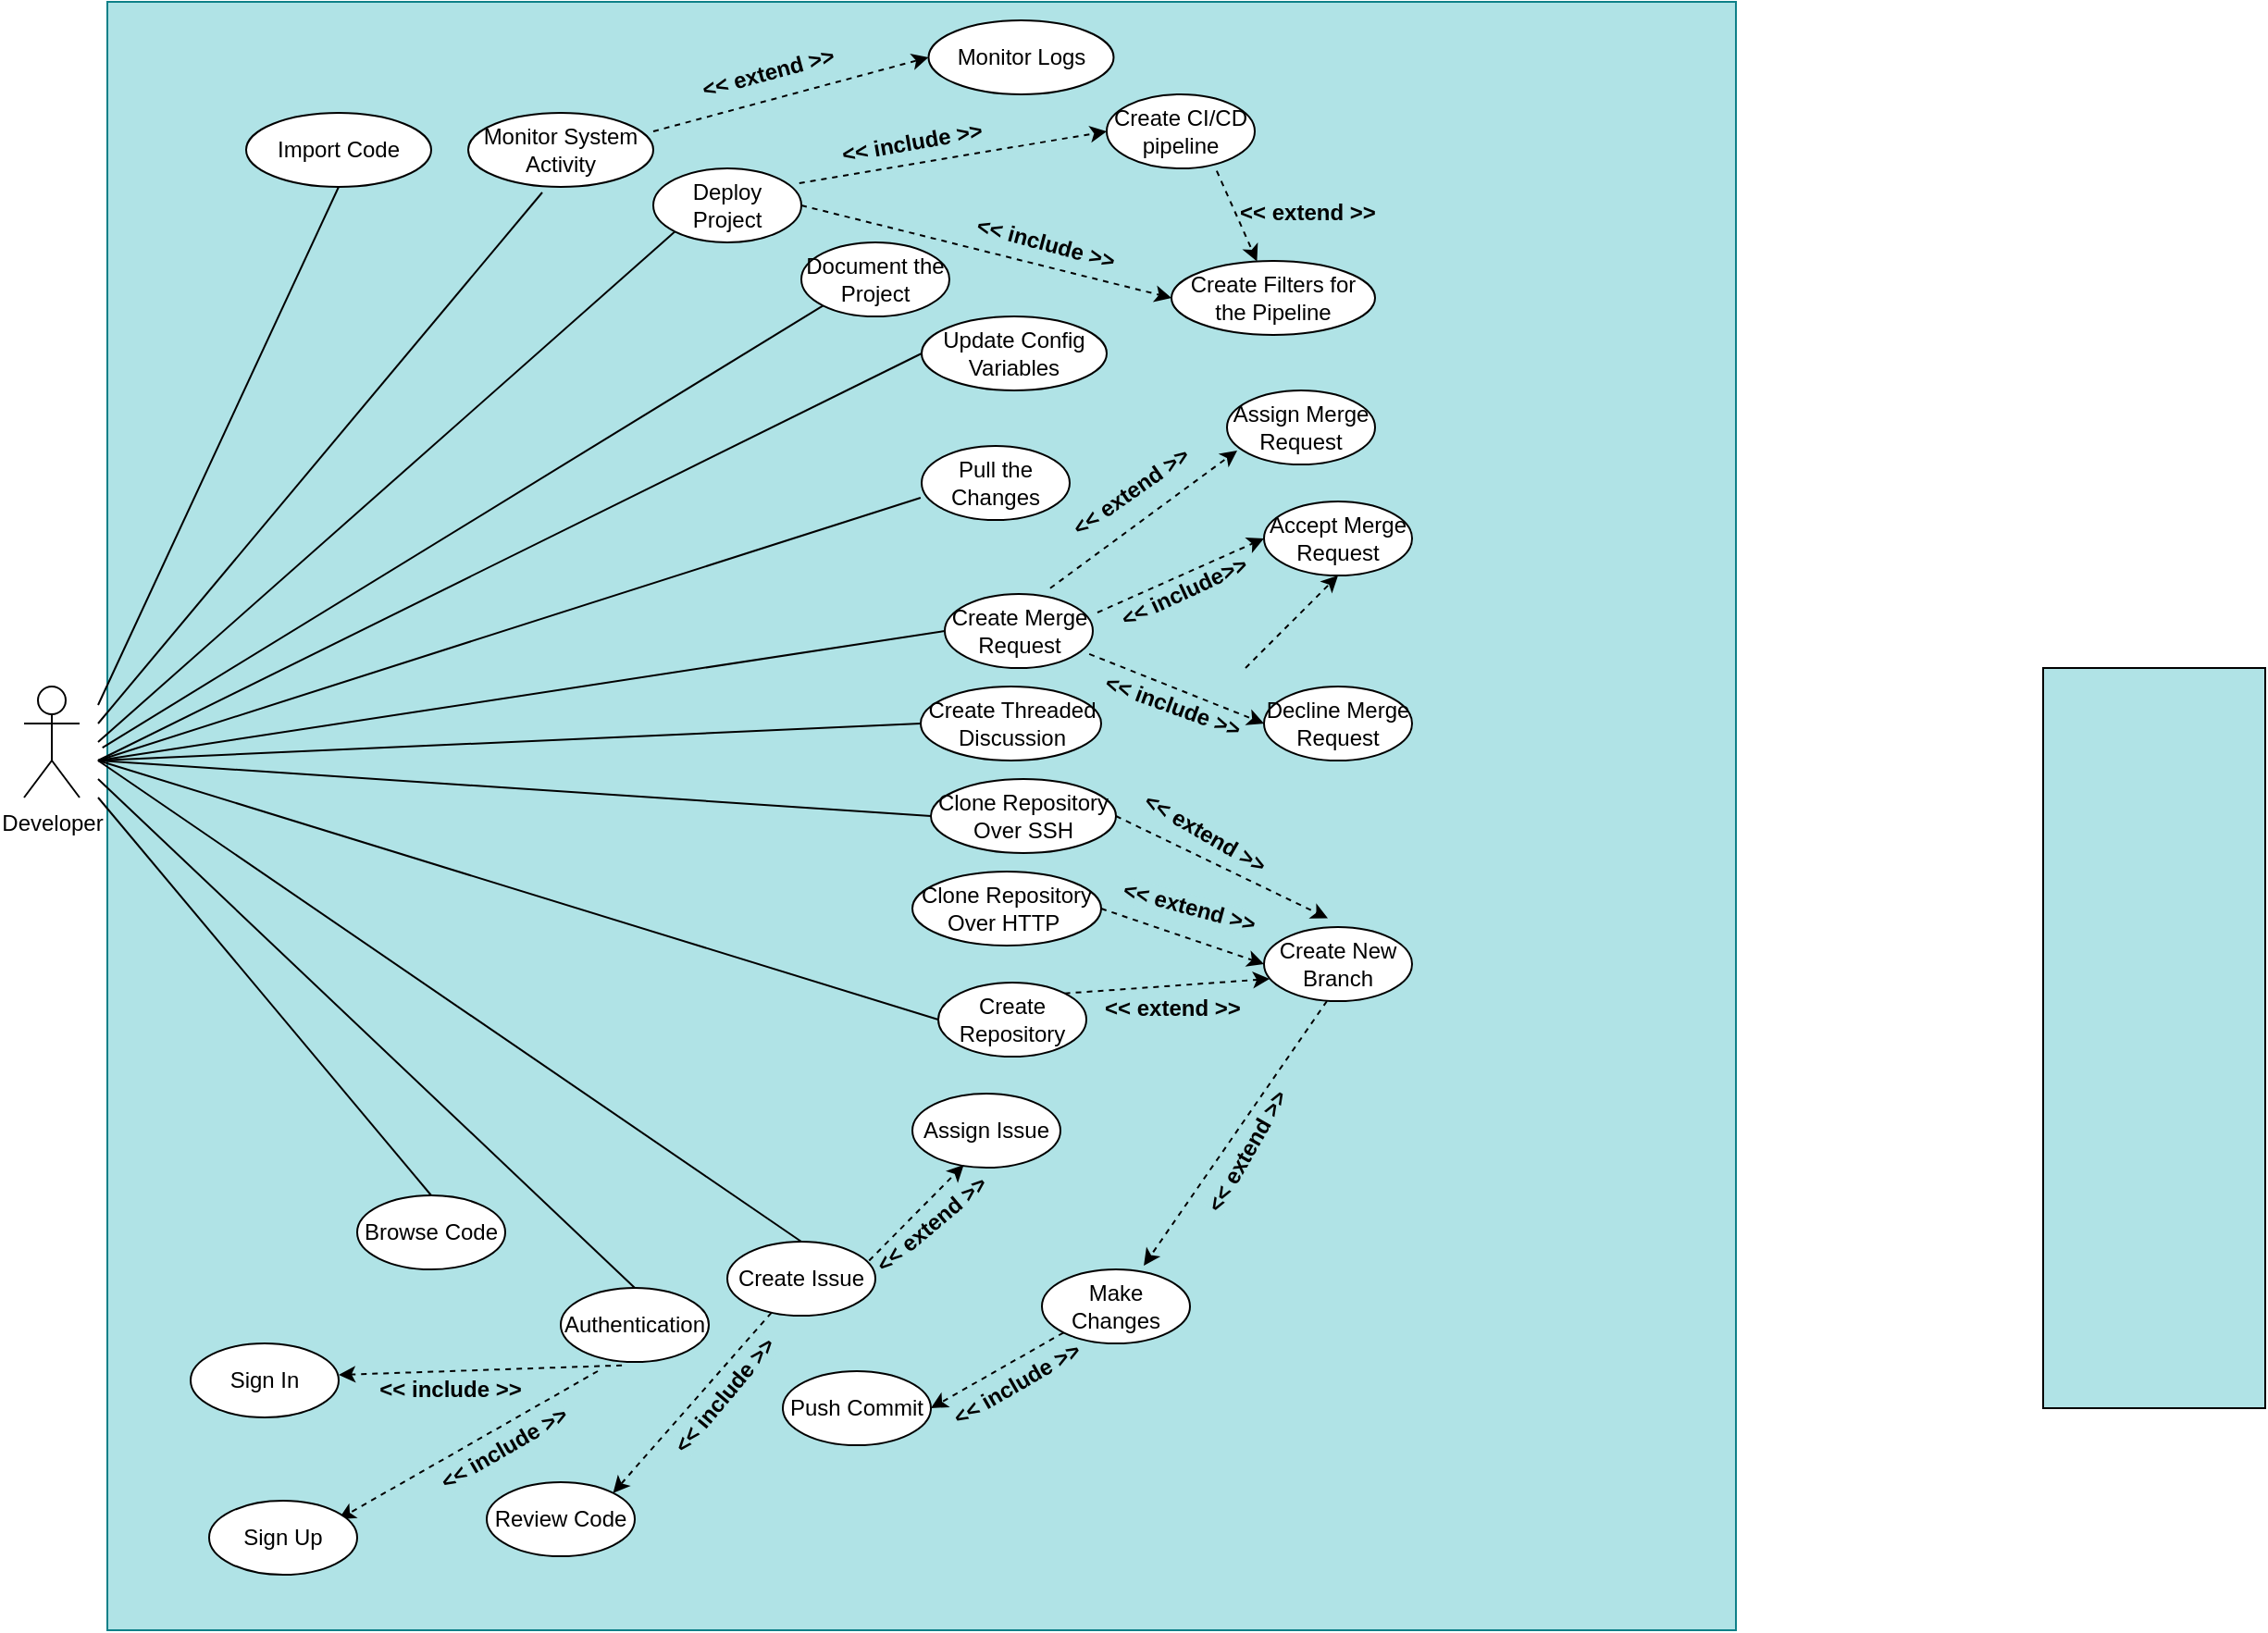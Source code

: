 <mxfile version="20.5.1" type="github">
  <diagram id="VSvfB5VmxPtInbA9w_Cp" name="Sayfa -1">
    <mxGraphModel dx="1778" dy="2152" grid="1" gridSize="10" guides="1" tooltips="1" connect="1" arrows="1" fold="1" page="1" pageScale="1" pageWidth="827" pageHeight="1169" math="0" shadow="0">
      <root>
        <mxCell id="0" />
        <mxCell id="1" parent="0" />
        <mxCell id="vzUBwOQx7DaprwdUXedA-1" value="Developer" style="shape=umlActor;verticalLabelPosition=bottom;verticalAlign=top;html=1;outlineConnect=0;" vertex="1" parent="1">
          <mxGeometry x="30" y="270" width="30" height="60" as="geometry" />
        </mxCell>
        <mxCell id="vzUBwOQx7DaprwdUXedA-42" value="&lt;br&gt;" style="whiteSpace=wrap;html=1;aspect=fixed;fillColor=#b0e3e6;strokeColor=#0e8088;" vertex="1" parent="1">
          <mxGeometry x="75" y="-100" width="880" height="880" as="geometry" />
        </mxCell>
        <mxCell id="vzUBwOQx7DaprwdUXedA-10" value="Authentication" style="ellipse;whiteSpace=wrap;html=1;" vertex="1" parent="1">
          <mxGeometry x="320" y="595" width="80" height="40" as="geometry" />
        </mxCell>
        <mxCell id="vzUBwOQx7DaprwdUXedA-97" style="rounded=0;orthogonalLoop=1;jettySize=auto;html=1;exitX=1;exitY=0;exitDx=0;exitDy=0;entryX=0.038;entryY=0.7;entryDx=0;entryDy=0;dashed=1;entryPerimeter=0;" edge="1" parent="1" source="vzUBwOQx7DaprwdUXedA-23" target="vzUBwOQx7DaprwdUXedA-31">
          <mxGeometry relative="1" as="geometry" />
        </mxCell>
        <mxCell id="vzUBwOQx7DaprwdUXedA-23" value="Create Repository" style="ellipse;whiteSpace=wrap;html=1;" vertex="1" parent="1">
          <mxGeometry x="524" y="430" width="80" height="40" as="geometry" />
        </mxCell>
        <mxCell id="vzUBwOQx7DaprwdUXedA-27" value="Deploy Project" style="ellipse;whiteSpace=wrap;html=1;" vertex="1" parent="1">
          <mxGeometry x="370" y="-10" width="80" height="40" as="geometry" />
        </mxCell>
        <mxCell id="vzUBwOQx7DaprwdUXedA-30" value="Push Commit" style="ellipse;whiteSpace=wrap;html=1;" vertex="1" parent="1">
          <mxGeometry x="440" y="640" width="80" height="40" as="geometry" />
        </mxCell>
        <mxCell id="vzUBwOQx7DaprwdUXedA-33" value="Create Threaded Discussion" style="ellipse;whiteSpace=wrap;html=1;" vertex="1" parent="1">
          <mxGeometry x="514.5" y="270" width="97.5" height="40" as="geometry" />
        </mxCell>
        <mxCell id="vzUBwOQx7DaprwdUXedA-31" value="Create New Branch" style="ellipse;whiteSpace=wrap;html=1;" vertex="1" parent="1">
          <mxGeometry x="700" y="400" width="80" height="40" as="geometry" />
        </mxCell>
        <mxCell id="vzUBwOQx7DaprwdUXedA-34" value="Review Code" style="ellipse;whiteSpace=wrap;html=1;" vertex="1" parent="1">
          <mxGeometry x="280" y="700" width="80" height="40" as="geometry" />
        </mxCell>
        <mxCell id="vzUBwOQx7DaprwdUXedA-37" value="Assign Merge Request" style="ellipse;whiteSpace=wrap;html=1;" vertex="1" parent="1">
          <mxGeometry x="680" y="110" width="80" height="40" as="geometry" />
        </mxCell>
        <mxCell id="vzUBwOQx7DaprwdUXedA-36" value="Monitor System Activity" style="ellipse;whiteSpace=wrap;html=1;" vertex="1" parent="1">
          <mxGeometry x="270" y="-40" width="100" height="40" as="geometry" />
        </mxCell>
        <mxCell id="vzUBwOQx7DaprwdUXedA-38" value="Update Config Variables" style="ellipse;whiteSpace=wrap;html=1;" vertex="1" parent="1">
          <mxGeometry x="515" y="70" width="100" height="40" as="geometry" />
        </mxCell>
        <mxCell id="vzUBwOQx7DaprwdUXedA-44" value="Create Merge Request" style="ellipse;whiteSpace=wrap;html=1;" vertex="1" parent="1">
          <mxGeometry x="527.5" y="220" width="80" height="40" as="geometry" />
        </mxCell>
        <mxCell id="vzUBwOQx7DaprwdUXedA-45" value="Create Issue" style="ellipse;whiteSpace=wrap;html=1;" vertex="1" parent="1">
          <mxGeometry x="410" y="570" width="80" height="40" as="geometry" />
        </mxCell>
        <mxCell id="vzUBwOQx7DaprwdUXedA-46" value="Assign Issue" style="ellipse;whiteSpace=wrap;html=1;" vertex="1" parent="1">
          <mxGeometry x="510" y="490" width="80" height="40" as="geometry" />
        </mxCell>
        <mxCell id="vzUBwOQx7DaprwdUXedA-47" value="Clone Repository Over SSH" style="ellipse;whiteSpace=wrap;html=1;" vertex="1" parent="1">
          <mxGeometry x="520" y="320" width="100" height="40" as="geometry" />
        </mxCell>
        <mxCell id="vzUBwOQx7DaprwdUXedA-49" value="Pull the Changes" style="ellipse;whiteSpace=wrap;html=1;" vertex="1" parent="1">
          <mxGeometry x="515" y="140" width="80" height="40" as="geometry" />
        </mxCell>
        <mxCell id="vzUBwOQx7DaprwdUXedA-52" value="Document the Project" style="ellipse;whiteSpace=wrap;html=1;" vertex="1" parent="1">
          <mxGeometry x="450" y="30" width="80" height="40" as="geometry" />
        </mxCell>
        <mxCell id="vzUBwOQx7DaprwdUXedA-53" value="Create CI/CD pipeline" style="ellipse;whiteSpace=wrap;html=1;" vertex="1" parent="1">
          <mxGeometry x="615" y="-50" width="80" height="40" as="geometry" />
        </mxCell>
        <mxCell id="vzUBwOQx7DaprwdUXedA-54" value="Browse Code" style="ellipse;whiteSpace=wrap;html=1;" vertex="1" parent="1">
          <mxGeometry x="210" y="545" width="80" height="40" as="geometry" />
        </mxCell>
        <mxCell id="vzUBwOQx7DaprwdUXedA-58" value="" style="endArrow=none;html=1;rounded=0;entryX=0.4;entryY=1.075;entryDx=0;entryDy=0;entryPerimeter=0;" edge="1" parent="1" target="vzUBwOQx7DaprwdUXedA-36">
          <mxGeometry width="50" height="50" relative="1" as="geometry">
            <mxPoint x="70" y="290" as="sourcePoint" />
            <mxPoint x="430" y="270" as="targetPoint" />
          </mxGeometry>
        </mxCell>
        <mxCell id="vzUBwOQx7DaprwdUXedA-66" value="" style="endArrow=none;html=1;rounded=0;entryX=0;entryY=0.5;entryDx=0;entryDy=0;" edge="1" parent="1" target="vzUBwOQx7DaprwdUXedA-38">
          <mxGeometry width="50" height="50" relative="1" as="geometry">
            <mxPoint x="70" y="310" as="sourcePoint" />
            <mxPoint x="280" y="230" as="targetPoint" />
          </mxGeometry>
        </mxCell>
        <mxCell id="vzUBwOQx7DaprwdUXedA-70" value="" style="endArrow=none;html=1;rounded=0;entryX=0;entryY=0.5;entryDx=0;entryDy=0;" edge="1" parent="1" target="vzUBwOQx7DaprwdUXedA-44">
          <mxGeometry width="50" height="50" relative="1" as="geometry">
            <mxPoint x="70" y="310" as="sourcePoint" />
            <mxPoint x="450" y="310" as="targetPoint" />
          </mxGeometry>
        </mxCell>
        <mxCell id="vzUBwOQx7DaprwdUXedA-71" value="" style="endArrow=none;html=1;rounded=0;entryX=0;entryY=0.5;entryDx=0;entryDy=0;" edge="1" parent="1" target="vzUBwOQx7DaprwdUXedA-33">
          <mxGeometry width="50" height="50" relative="1" as="geometry">
            <mxPoint x="70" y="310" as="sourcePoint" />
            <mxPoint x="280" y="360" as="targetPoint" />
          </mxGeometry>
        </mxCell>
        <mxCell id="vzUBwOQx7DaprwdUXedA-74" value="" style="endArrow=none;html=1;rounded=0;entryX=0;entryY=0.5;entryDx=0;entryDy=0;" edge="1" parent="1" target="vzUBwOQx7DaprwdUXedA-47">
          <mxGeometry width="50" height="50" relative="1" as="geometry">
            <mxPoint x="70" y="310" as="sourcePoint" />
            <mxPoint x="240" y="430" as="targetPoint" />
          </mxGeometry>
        </mxCell>
        <mxCell id="vzUBwOQx7DaprwdUXedA-75" value="" style="endArrow=none;html=1;rounded=0;entryX=0;entryY=0.5;entryDx=0;entryDy=0;" edge="1" parent="1" target="vzUBwOQx7DaprwdUXedA-23">
          <mxGeometry width="50" height="50" relative="1" as="geometry">
            <mxPoint x="70" y="310" as="sourcePoint" />
            <mxPoint x="240" y="430" as="targetPoint" />
          </mxGeometry>
        </mxCell>
        <mxCell id="vzUBwOQx7DaprwdUXedA-76" value="" style="endArrow=none;html=1;rounded=0;entryX=0;entryY=1;entryDx=0;entryDy=0;" edge="1" parent="1" target="vzUBwOQx7DaprwdUXedA-27">
          <mxGeometry width="50" height="50" relative="1" as="geometry">
            <mxPoint x="70" y="300" as="sourcePoint" />
            <mxPoint x="230" y="430" as="targetPoint" />
          </mxGeometry>
        </mxCell>
        <mxCell id="vzUBwOQx7DaprwdUXedA-80" value="" style="endArrow=none;html=1;rounded=0;entryX=0.5;entryY=0;entryDx=0;entryDy=0;" edge="1" parent="1" target="vzUBwOQx7DaprwdUXedA-10">
          <mxGeometry width="50" height="50" relative="1" as="geometry">
            <mxPoint x="70" y="320" as="sourcePoint" />
            <mxPoint x="250" y="500" as="targetPoint" />
          </mxGeometry>
        </mxCell>
        <mxCell id="vzUBwOQx7DaprwdUXedA-81" value="" style="endArrow=none;html=1;rounded=0;entryX=0.5;entryY=0;entryDx=0;entryDy=0;" edge="1" parent="1" target="vzUBwOQx7DaprwdUXedA-45">
          <mxGeometry width="50" height="50" relative="1" as="geometry">
            <mxPoint x="70" y="310" as="sourcePoint" />
            <mxPoint x="100" y="430" as="targetPoint" />
          </mxGeometry>
        </mxCell>
        <mxCell id="vzUBwOQx7DaprwdUXedA-82" value="" style="endArrow=none;html=1;rounded=0;entryX=0;entryY=1;entryDx=0;entryDy=0;exitX=-0.003;exitY=0.458;exitDx=0;exitDy=0;exitPerimeter=0;" edge="1" parent="1" source="vzUBwOQx7DaprwdUXedA-42" target="vzUBwOQx7DaprwdUXedA-52">
          <mxGeometry width="50" height="50" relative="1" as="geometry">
            <mxPoint x="80" y="310" as="sourcePoint" />
            <mxPoint x="480" y="40" as="targetPoint" />
          </mxGeometry>
        </mxCell>
        <mxCell id="vzUBwOQx7DaprwdUXedA-83" value="" style="endArrow=none;html=1;rounded=0;entryX=0.5;entryY=0;entryDx=0;entryDy=0;" edge="1" parent="1" target="vzUBwOQx7DaprwdUXedA-54">
          <mxGeometry width="50" height="50" relative="1" as="geometry">
            <mxPoint x="70" y="330" as="sourcePoint" />
            <mxPoint x="80" y="470" as="targetPoint" />
          </mxGeometry>
        </mxCell>
        <mxCell id="vzUBwOQx7DaprwdUXedA-85" value="Sign In" style="ellipse;whiteSpace=wrap;html=1;" vertex="1" parent="1">
          <mxGeometry x="120" y="625" width="80" height="40" as="geometry" />
        </mxCell>
        <mxCell id="vzUBwOQx7DaprwdUXedA-86" value="" style="endArrow=classic;html=1;rounded=0;dashed=1;exitX=0.413;exitY=1.047;exitDx=0;exitDy=0;exitPerimeter=0;" edge="1" parent="1" source="vzUBwOQx7DaprwdUXedA-10">
          <mxGeometry width="50" height="50" relative="1" as="geometry">
            <mxPoint x="280" y="740" as="sourcePoint" />
            <mxPoint x="200" y="642" as="targetPoint" />
          </mxGeometry>
        </mxCell>
        <mxCell id="vzUBwOQx7DaprwdUXedA-87" value="&lt;b&gt;&amp;lt;&amp;lt; include &amp;gt;&amp;gt;&lt;/b&gt;" style="text;html=1;align=center;verticalAlign=middle;resizable=0;points=[];autosize=1;strokeColor=none;fillColor=none;" vertex="1" parent="1">
          <mxGeometry x="210" y="635" width="100" height="30" as="geometry" />
        </mxCell>
        <mxCell id="vzUBwOQx7DaprwdUXedA-90" value="" style="endArrow=classic;html=1;rounded=0;dashed=1;" edge="1" parent="1">
          <mxGeometry width="50" height="50" relative="1" as="geometry">
            <mxPoint x="340" y="640" as="sourcePoint" />
            <mxPoint x="200" y="720" as="targetPoint" />
          </mxGeometry>
        </mxCell>
        <mxCell id="vzUBwOQx7DaprwdUXedA-91" value="&lt;span style=&quot;color: rgb(0, 0, 0); font-family: Helvetica; font-size: 12px; font-style: normal; font-variant-ligatures: normal; font-variant-caps: normal; letter-spacing: normal; orphans: 2; text-align: center; text-indent: 0px; text-transform: none; widows: 2; word-spacing: 0px; -webkit-text-stroke-width: 0px; text-decoration-thickness: initial; text-decoration-style: initial; text-decoration-color: initial; float: none; background-color: rgb(176, 227, 230); display: inline !important;&quot;&gt;&lt;b&gt;&amp;lt;&amp;lt; include &amp;gt;&amp;gt;&lt;/b&gt;&lt;/span&gt;" style="text;whiteSpace=wrap;html=1;rotation=-30;" vertex="1" parent="1">
          <mxGeometry x="250" y="660" width="110" height="40" as="geometry" />
        </mxCell>
        <mxCell id="vzUBwOQx7DaprwdUXedA-92" value="Sign Up" style="ellipse;whiteSpace=wrap;html=1;" vertex="1" parent="1">
          <mxGeometry x="130" y="710" width="80" height="40" as="geometry" />
        </mxCell>
        <mxCell id="vzUBwOQx7DaprwdUXedA-98" value="&lt;span style=&quot;color: rgb(0, 0, 0); font-family: Helvetica; font-size: 12px; font-style: normal; font-variant-ligatures: normal; font-variant-caps: normal; letter-spacing: normal; orphans: 2; text-align: center; text-indent: 0px; text-transform: none; widows: 2; word-spacing: 0px; -webkit-text-stroke-width: 0px; text-decoration-thickness: initial; text-decoration-style: initial; text-decoration-color: initial; float: none; background-color: rgb(176, 227, 230); display: inline !important;&quot;&gt;&lt;b&gt;&amp;lt;&amp;lt; extend &amp;gt;&amp;gt;&lt;/b&gt;&lt;/span&gt;" style="text;whiteSpace=wrap;html=1;rotation=15;" vertex="1" parent="1">
          <mxGeometry x="618.75" y="380" width="112.5" height="40" as="geometry" />
        </mxCell>
        <mxCell id="vzUBwOQx7DaprwdUXedA-99" value="Clone Repository Over HTTP&amp;nbsp;" style="ellipse;whiteSpace=wrap;html=1;" vertex="1" parent="1">
          <mxGeometry x="510" y="370" width="102" height="40" as="geometry" />
        </mxCell>
        <mxCell id="vzUBwOQx7DaprwdUXedA-105" style="rounded=0;orthogonalLoop=1;jettySize=auto;html=1;exitX=1;exitY=0.5;exitDx=0;exitDy=0;entryX=0;entryY=0.5;entryDx=0;entryDy=0;dashed=1;" edge="1" parent="1" source="vzUBwOQx7DaprwdUXedA-99" target="vzUBwOQx7DaprwdUXedA-31">
          <mxGeometry relative="1" as="geometry">
            <mxPoint x="605.784" y="545.858" as="sourcePoint" />
            <mxPoint x="720" y="490" as="targetPoint" />
          </mxGeometry>
        </mxCell>
        <mxCell id="vzUBwOQx7DaprwdUXedA-107" value="&lt;span style=&quot;color: rgb(0, 0, 0); font-family: Helvetica; font-size: 12px; font-style: normal; font-variant-ligatures: normal; font-variant-caps: normal; letter-spacing: normal; orphans: 2; text-align: center; text-indent: 0px; text-transform: none; widows: 2; word-spacing: 0px; -webkit-text-stroke-width: 0px; text-decoration-thickness: initial; text-decoration-style: initial; text-decoration-color: initial; float: none; background-color: rgb(176, 227, 230); display: inline !important;&quot;&gt;&lt;b&gt;&amp;lt;&amp;lt; extend &amp;gt;&amp;gt;&lt;/b&gt;&lt;/span&gt;" style="text;whiteSpace=wrap;html=1;rotation=0;" vertex="1" parent="1">
          <mxGeometry x="612" y="430" width="100" height="40" as="geometry" />
        </mxCell>
        <mxCell id="vzUBwOQx7DaprwdUXedA-111" style="rounded=0;orthogonalLoop=1;jettySize=auto;html=1;exitX=0.425;exitY=1;exitDx=0;exitDy=0;dashed=1;exitPerimeter=0;entryX=0.688;entryY=-0.05;entryDx=0;entryDy=0;entryPerimeter=0;" edge="1" parent="1" source="vzUBwOQx7DaprwdUXedA-31" target="vzUBwOQx7DaprwdUXedA-112">
          <mxGeometry relative="1" as="geometry">
            <mxPoint x="605.784" y="545.858" as="sourcePoint" />
            <mxPoint x="750" y="560" as="targetPoint" />
          </mxGeometry>
        </mxCell>
        <mxCell id="vzUBwOQx7DaprwdUXedA-112" value="Make Changes" style="ellipse;whiteSpace=wrap;html=1;" vertex="1" parent="1">
          <mxGeometry x="580" y="585" width="80" height="40" as="geometry" />
        </mxCell>
        <mxCell id="vzUBwOQx7DaprwdUXedA-113" value="&lt;span style=&quot;color: rgb(0, 0, 0); font-family: Helvetica; font-size: 12px; font-style: normal; font-variant-ligatures: normal; font-variant-caps: normal; letter-spacing: normal; orphans: 2; text-align: center; text-indent: 0px; text-transform: none; widows: 2; word-spacing: 0px; -webkit-text-stroke-width: 0px; text-decoration-thickness: initial; text-decoration-style: initial; text-decoration-color: initial; float: none; background-color: rgb(176, 227, 230); display: inline !important;&quot;&gt;&lt;b&gt;&amp;lt;&amp;lt; extend &amp;gt;&amp;gt;&lt;/b&gt;&lt;/span&gt;" style="text;whiteSpace=wrap;html=1;rotation=-60;" vertex="1" parent="1">
          <mxGeometry x="650" y="490" width="110" height="40" as="geometry" />
        </mxCell>
        <mxCell id="vzUBwOQx7DaprwdUXedA-115" value="" style="endArrow=classic;html=1;rounded=0;dashed=1;exitX=0;exitY=1;exitDx=0;exitDy=0;entryX=1;entryY=0.5;entryDx=0;entryDy=0;" edge="1" parent="1" source="vzUBwOQx7DaprwdUXedA-112" target="vzUBwOQx7DaprwdUXedA-30">
          <mxGeometry width="50" height="50" relative="1" as="geometry">
            <mxPoint x="630" y="780" as="sourcePoint" />
            <mxPoint x="580" y="840" as="targetPoint" />
          </mxGeometry>
        </mxCell>
        <mxCell id="vzUBwOQx7DaprwdUXedA-118" value="&lt;span style=&quot;color: rgb(0, 0, 0); font-family: Helvetica; font-size: 12px; font-style: normal; font-variant-ligatures: normal; font-variant-caps: normal; letter-spacing: normal; orphans: 2; text-align: center; text-indent: 0px; text-transform: none; widows: 2; word-spacing: 0px; -webkit-text-stroke-width: 0px; text-decoration-thickness: initial; text-decoration-style: initial; text-decoration-color: initial; float: none; background-color: rgb(176, 227, 230); display: inline !important;&quot;&gt;&lt;b&gt;&amp;lt;&amp;lt; include &amp;gt;&amp;gt;&lt;/b&gt;&lt;/span&gt;" style="text;whiteSpace=wrap;html=1;rotation=-30;" vertex="1" parent="1">
          <mxGeometry x="527.5" y="625" width="110" height="40" as="geometry" />
        </mxCell>
        <mxCell id="vzUBwOQx7DaprwdUXedA-120" value="" style="endArrow=none;html=1;rounded=0;entryX=-0.007;entryY=0.7;entryDx=0;entryDy=0;entryPerimeter=0;" edge="1" parent="1" target="vzUBwOQx7DaprwdUXedA-49">
          <mxGeometry width="50" height="50" relative="1" as="geometry">
            <mxPoint x="70" y="310" as="sourcePoint" />
            <mxPoint x="520" y="140" as="targetPoint" />
          </mxGeometry>
        </mxCell>
        <mxCell id="vzUBwOQx7DaprwdUXedA-121" value="" style="endArrow=classic;html=1;rounded=0;entryX=1;entryY=0;entryDx=0;entryDy=0;exitX=1;exitY=0.5;exitDx=0;exitDy=0;dashed=1;" edge="1" parent="1" source="vzUBwOQx7DaprwdUXedA-47" target="vzUBwOQx7DaprwdUXedA-98">
          <mxGeometry width="50" height="50" relative="1" as="geometry">
            <mxPoint x="660" y="370" as="sourcePoint" />
            <mxPoint x="710" y="320" as="targetPoint" />
          </mxGeometry>
        </mxCell>
        <mxCell id="vzUBwOQx7DaprwdUXedA-122" value="&lt;span style=&quot;color: rgb(0, 0, 0); font-family: Helvetica; font-size: 12px; font-style: normal; font-variant-ligatures: normal; font-variant-caps: normal; letter-spacing: normal; orphans: 2; text-align: center; text-indent: 0px; text-transform: none; widows: 2; word-spacing: 0px; -webkit-text-stroke-width: 0px; text-decoration-thickness: initial; text-decoration-style: initial; text-decoration-color: initial; float: none; display: inline !important;&quot;&gt;&lt;b style=&quot;&quot;&gt;&amp;lt;&amp;lt; extend &amp;gt;&amp;gt;&lt;/b&gt;&lt;/span&gt;" style="text;whiteSpace=wrap;html=1;rotation=30;" vertex="1" parent="1">
          <mxGeometry x="625" y="340" width="100" height="40" as="geometry" />
        </mxCell>
        <mxCell id="vzUBwOQx7DaprwdUXedA-123" value="" style="endArrow=classic;html=1;rounded=0;dashed=1;entryX=1;entryY=0;entryDx=0;entryDy=0;" edge="1" parent="1" source="vzUBwOQx7DaprwdUXedA-45" target="vzUBwOQx7DaprwdUXedA-34">
          <mxGeometry width="50" height="50" relative="1" as="geometry">
            <mxPoint x="380" y="500" as="sourcePoint" />
            <mxPoint x="430" y="450" as="targetPoint" />
          </mxGeometry>
        </mxCell>
        <mxCell id="vzUBwOQx7DaprwdUXedA-124" value="&lt;span style=&quot;color: rgb(0, 0, 0); font-family: Helvetica; font-size: 12px; font-style: normal; font-variant-ligatures: normal; font-variant-caps: normal; letter-spacing: normal; orphans: 2; text-align: center; text-indent: 0px; text-transform: none; widows: 2; word-spacing: 0px; -webkit-text-stroke-width: 0px; text-decoration-thickness: initial; text-decoration-style: initial; text-decoration-color: initial; float: none; background-color: rgb(176, 227, 230); display: inline !important;&quot;&gt;&lt;b&gt;&amp;lt;&amp;lt; include &amp;gt;&amp;gt;&lt;/b&gt;&lt;/span&gt;" style="text;whiteSpace=wrap;html=1;rotation=-50;" vertex="1" parent="1">
          <mxGeometry x="365" y="625" width="115" height="35" as="geometry" />
        </mxCell>
        <mxCell id="vzUBwOQx7DaprwdUXedA-125" value="" style="endArrow=classic;html=1;rounded=0;dashed=1;" edge="1" parent="1">
          <mxGeometry width="50" height="50" relative="1" as="geometry">
            <mxPoint x="610" y="230" as="sourcePoint" />
            <mxPoint x="700" y="190" as="targetPoint" />
          </mxGeometry>
        </mxCell>
        <mxCell id="vzUBwOQx7DaprwdUXedA-126" value="" style="endArrow=classic;html=1;rounded=0;dashed=1;exitX=0.976;exitY=0.811;exitDx=0;exitDy=0;exitPerimeter=0;" edge="1" parent="1" source="vzUBwOQx7DaprwdUXedA-44">
          <mxGeometry width="50" height="50" relative="1" as="geometry">
            <mxPoint x="630" y="310" as="sourcePoint" />
            <mxPoint x="700" y="290" as="targetPoint" />
          </mxGeometry>
        </mxCell>
        <mxCell id="vzUBwOQx7DaprwdUXedA-127" value="Accept Merge Request" style="ellipse;whiteSpace=wrap;html=1;" vertex="1" parent="1">
          <mxGeometry x="700" y="170" width="80" height="40" as="geometry" />
        </mxCell>
        <mxCell id="vzUBwOQx7DaprwdUXedA-128" value="Decline Merge Request" style="ellipse;whiteSpace=wrap;html=1;" vertex="1" parent="1">
          <mxGeometry x="700" y="270" width="80" height="40" as="geometry" />
        </mxCell>
        <mxCell id="vzUBwOQx7DaprwdUXedA-129" value="&lt;span style=&quot;color: rgb(0, 0, 0); font-family: Helvetica; font-size: 12px; font-style: normal; font-variant-ligatures: normal; font-variant-caps: normal; letter-spacing: normal; orphans: 2; text-align: center; text-indent: 0px; text-transform: none; widows: 2; word-spacing: 0px; -webkit-text-stroke-width: 0px; text-decoration-thickness: initial; text-decoration-style: initial; text-decoration-color: initial; float: none; display: inline !important;&quot;&gt;&lt;b&gt;&amp;lt;&amp;lt; include&amp;gt;&amp;gt;&lt;/b&gt;&lt;/span&gt;" style="text;whiteSpace=wrap;html=1;rotation=-25;" vertex="1" parent="1">
          <mxGeometry x="619.06" y="195.77" width="120" height="40" as="geometry" />
        </mxCell>
        <mxCell id="vzUBwOQx7DaprwdUXedA-131" value="&lt;span style=&quot;color: rgb(0, 0, 0); font-family: Helvetica; font-size: 12px; font-style: normal; font-variant-ligatures: normal; font-variant-caps: normal; letter-spacing: normal; orphans: 2; text-align: center; text-indent: 0px; text-transform: none; widows: 2; word-spacing: 0px; -webkit-text-stroke-width: 0px; text-decoration-thickness: initial; text-decoration-style: initial; text-decoration-color: initial; float: none; display: inline !important;&quot;&gt;&lt;b&gt;&amp;lt;&amp;lt; include &amp;gt;&amp;gt;&lt;/b&gt;&lt;/span&gt;" style="text;whiteSpace=wrap;html=1;rotation=20;" vertex="1" parent="1">
          <mxGeometry x="607.5" y="270" width="100" height="40" as="geometry" />
        </mxCell>
        <mxCell id="vzUBwOQx7DaprwdUXedA-137" value="" style="endArrow=classic;html=1;rounded=0;dashed=1;entryX=0.347;entryY=0.964;entryDx=0;entryDy=0;entryPerimeter=0;exitX=0.958;exitY=0.256;exitDx=0;exitDy=0;exitPerimeter=0;" edge="1" parent="1" source="vzUBwOQx7DaprwdUXedA-45" target="vzUBwOQx7DaprwdUXedA-46">
          <mxGeometry width="50" height="50" relative="1" as="geometry">
            <mxPoint x="490" y="600" as="sourcePoint" />
            <mxPoint x="540" y="550" as="targetPoint" />
          </mxGeometry>
        </mxCell>
        <mxCell id="vzUBwOQx7DaprwdUXedA-138" value="&lt;b style=&quot;color: rgb(0, 0, 0); font-family: Helvetica; font-size: 12px; font-style: normal; font-variant-ligatures: normal; font-variant-caps: normal; letter-spacing: normal; orphans: 2; text-align: center; text-indent: 0px; text-transform: none; widows: 2; word-spacing: 0px; -webkit-text-stroke-width: 0px; text-decoration-thickness: initial; text-decoration-style: initial; text-decoration-color: initial;&quot;&gt;&amp;lt;&amp;lt; extend &amp;gt;&amp;gt;&lt;/b&gt;" style="text;whiteSpace=wrap;html=1;rotation=-40;" vertex="1" parent="1">
          <mxGeometry x="480" y="535.5" width="110" height="34.5" as="geometry" />
        </mxCell>
        <mxCell id="vzUBwOQx7DaprwdUXedA-140" value="" style="endArrow=classic;html=1;rounded=0;dashed=1;exitX=0.712;exitY=-0.078;exitDx=0;exitDy=0;entryX=0.069;entryY=0.811;entryDx=0;entryDy=0;entryPerimeter=0;exitPerimeter=0;" edge="1" parent="1" source="vzUBwOQx7DaprwdUXedA-44" target="vzUBwOQx7DaprwdUXedA-37">
          <mxGeometry width="50" height="50" relative="1" as="geometry">
            <mxPoint x="580" y="210" as="sourcePoint" />
            <mxPoint x="630" y="160" as="targetPoint" />
          </mxGeometry>
        </mxCell>
        <mxCell id="vzUBwOQx7DaprwdUXedA-141" value="&lt;b style=&quot;color: rgb(0, 0, 0); font-family: Helvetica; font-size: 12px; font-style: normal; font-variant-ligatures: normal; font-variant-caps: normal; letter-spacing: normal; orphans: 2; text-align: center; text-indent: 0px; text-transform: none; widows: 2; word-spacing: 0px; -webkit-text-stroke-width: 0px; text-decoration-thickness: initial; text-decoration-style: initial; text-decoration-color: initial;&quot;&gt;&amp;lt;&amp;lt; extend &amp;gt;&amp;gt;&lt;/b&gt;" style="text;whiteSpace=wrap;html=1;rotation=-35;" vertex="1" parent="1">
          <mxGeometry x="590" y="140" width="110" height="40" as="geometry" />
        </mxCell>
        <mxCell id="vzUBwOQx7DaprwdUXedA-144" value="" style="endArrow=classic;html=1;rounded=0;dashed=1;exitX=0.986;exitY=0.2;exitDx=0;exitDy=0;exitPerimeter=0;entryX=0;entryY=0.5;entryDx=0;entryDy=0;" edge="1" parent="1" source="vzUBwOQx7DaprwdUXedA-27" target="vzUBwOQx7DaprwdUXedA-53">
          <mxGeometry width="50" height="50" relative="1" as="geometry">
            <mxPoint x="460" y="10" as="sourcePoint" />
            <mxPoint x="510" y="-30" as="targetPoint" />
          </mxGeometry>
        </mxCell>
        <mxCell id="vzUBwOQx7DaprwdUXedA-145" value="" style="endArrow=classic;html=1;rounded=0;dashed=1;entryX=0;entryY=0.5;entryDx=0;entryDy=0;exitX=1;exitY=0.5;exitDx=0;exitDy=0;" edge="1" parent="1" source="vzUBwOQx7DaprwdUXedA-27" target="vzUBwOQx7DaprwdUXedA-146">
          <mxGeometry width="50" height="50" relative="1" as="geometry">
            <mxPoint x="600" y="60" as="sourcePoint" />
            <mxPoint x="650" y="10" as="targetPoint" />
          </mxGeometry>
        </mxCell>
        <mxCell id="vzUBwOQx7DaprwdUXedA-146" value="Create Filters for the Pipeline" style="ellipse;whiteSpace=wrap;html=1;" vertex="1" parent="1">
          <mxGeometry x="650" y="40" width="110" height="40" as="geometry" />
        </mxCell>
        <mxCell id="vzUBwOQx7DaprwdUXedA-147" value="&lt;b style=&quot;color: rgb(0, 0, 0); font-family: Helvetica; font-size: 12px; font-style: normal; font-variant-ligatures: normal; font-variant-caps: normal; letter-spacing: normal; orphans: 2; text-align: center; text-indent: 0px; text-transform: none; widows: 2; word-spacing: 0px; -webkit-text-stroke-width: 0px; text-decoration-thickness: initial; text-decoration-style: initial; text-decoration-color: initial;&quot;&gt;&amp;lt;&amp;lt; include &amp;gt;&amp;gt;&lt;/b&gt;" style="text;whiteSpace=wrap;html=1;rotation=-10;" vertex="1" parent="1">
          <mxGeometry x="470" y="-40" width="110" height="40" as="geometry" />
        </mxCell>
        <mxCell id="vzUBwOQx7DaprwdUXedA-152" value="" style="endArrow=classic;html=1;rounded=0;dashed=1;exitX=0.743;exitY=1.033;exitDx=0;exitDy=0;exitPerimeter=0;" edge="1" parent="1" source="vzUBwOQx7DaprwdUXedA-53" target="vzUBwOQx7DaprwdUXedA-146">
          <mxGeometry width="50" height="50" relative="1" as="geometry">
            <mxPoint x="780" y="60" as="sourcePoint" />
            <mxPoint x="830" y="10" as="targetPoint" />
          </mxGeometry>
        </mxCell>
        <mxCell id="vzUBwOQx7DaprwdUXedA-153" value="&lt;b style=&quot;color: rgb(0, 0, 0); font-family: Helvetica; font-size: 12px; font-style: normal; font-variant-ligatures: normal; font-variant-caps: normal; letter-spacing: normal; orphans: 2; text-indent: 0px; text-transform: none; widows: 2; word-spacing: 0px; -webkit-text-stroke-width: 0px; text-decoration-thickness: initial; text-decoration-style: initial; text-decoration-color: initial; text-align: center;&quot;&gt;&amp;lt;&amp;lt; include &amp;gt;&amp;gt;&lt;/b&gt;" style="text;whiteSpace=wrap;html=1;rotation=15;" vertex="1" parent="1">
          <mxGeometry x="540" y="20" width="110" height="40" as="geometry" />
        </mxCell>
        <mxCell id="vzUBwOQx7DaprwdUXedA-154" value="&lt;b style=&quot;color: rgb(0, 0, 0); font-family: Helvetica; font-size: 12px; font-style: normal; font-variant-ligatures: normal; font-variant-caps: normal; letter-spacing: normal; orphans: 2; text-indent: 0px; text-transform: none; widows: 2; word-spacing: 0px; -webkit-text-stroke-width: 0px; text-decoration-thickness: initial; text-decoration-style: initial; text-decoration-color: initial; text-align: center;&quot;&gt;&amp;lt;&amp;lt; extend &amp;gt;&amp;gt;&lt;/b&gt;" style="text;whiteSpace=wrap;html=1;rotation=0;" vertex="1" parent="1">
          <mxGeometry x="685" width="110" height="40" as="geometry" />
        </mxCell>
        <mxCell id="vzUBwOQx7DaprwdUXedA-155" value="" style="rounded=0;whiteSpace=wrap;html=1;labelBackgroundColor=none;fillColor=#B0E3E6;" vertex="1" parent="1">
          <mxGeometry x="1121" y="260" width="120" height="400" as="geometry" />
        </mxCell>
        <mxCell id="vzUBwOQx7DaprwdUXedA-156" value="Monitor Logs" style="ellipse;whiteSpace=wrap;html=1;" vertex="1" parent="1">
          <mxGeometry x="518.75" y="-90" width="100" height="40" as="geometry" />
        </mxCell>
        <mxCell id="vzUBwOQx7DaprwdUXedA-157" value="" style="endArrow=classic;html=1;rounded=0;dashed=1;" edge="1" parent="1">
          <mxGeometry width="50" height="50" relative="1" as="geometry">
            <mxPoint x="690" y="260" as="sourcePoint" />
            <mxPoint x="740" y="210" as="targetPoint" />
          </mxGeometry>
        </mxCell>
        <mxCell id="vzUBwOQx7DaprwdUXedA-160" value="" style="endArrow=classic;html=1;rounded=0;dashed=1;exitX=1;exitY=0.25;exitDx=0;exitDy=0;entryX=0;entryY=0.5;entryDx=0;entryDy=0;exitPerimeter=0;" edge="1" parent="1" source="vzUBwOQx7DaprwdUXedA-36" target="vzUBwOQx7DaprwdUXedA-156">
          <mxGeometry width="50" height="50" relative="1" as="geometry">
            <mxPoint x="180" y="80" as="sourcePoint" />
            <mxPoint x="230" y="30" as="targetPoint" />
          </mxGeometry>
        </mxCell>
        <mxCell id="vzUBwOQx7DaprwdUXedA-161" value="&lt;b style=&quot;color: rgb(0, 0, 0); font-family: Helvetica; font-size: 12px; font-style: normal; font-variant-ligatures: normal; font-variant-caps: normal; letter-spacing: normal; orphans: 2; text-indent: 0px; text-transform: none; widows: 2; word-spacing: 0px; -webkit-text-stroke-width: 0px; text-decoration-thickness: initial; text-decoration-style: initial; text-decoration-color: initial; text-align: center;&quot;&gt;&amp;lt;&amp;lt; extend &amp;gt;&amp;gt;&lt;/b&gt;" style="text;whiteSpace=wrap;html=1;rotation=-15;" vertex="1" parent="1">
          <mxGeometry x="395" y="-80" width="110" height="40" as="geometry" />
        </mxCell>
        <mxCell id="vzUBwOQx7DaprwdUXedA-164" value="Import Code" style="ellipse;whiteSpace=wrap;html=1;" vertex="1" parent="1">
          <mxGeometry x="150" y="-40" width="100" height="40" as="geometry" />
        </mxCell>
        <mxCell id="vzUBwOQx7DaprwdUXedA-166" value="" style="endArrow=none;html=1;rounded=0;entryX=0.5;entryY=1;entryDx=0;entryDy=0;" edge="1" parent="1" target="vzUBwOQx7DaprwdUXedA-164">
          <mxGeometry width="50" height="50" relative="1" as="geometry">
            <mxPoint x="70" y="280" as="sourcePoint" />
            <mxPoint x="320" y="13" as="targetPoint" />
          </mxGeometry>
        </mxCell>
      </root>
    </mxGraphModel>
  </diagram>
</mxfile>
